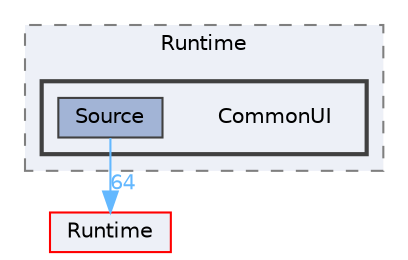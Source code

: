 digraph "CommonUI"
{
 // INTERACTIVE_SVG=YES
 // LATEX_PDF_SIZE
  bgcolor="transparent";
  edge [fontname=Helvetica,fontsize=10,labelfontname=Helvetica,labelfontsize=10];
  node [fontname=Helvetica,fontsize=10,shape=box,height=0.2,width=0.4];
  compound=true
  subgraph clusterdir_a60e1ce30f7313164a0e11a69cddad56 {
    graph [ bgcolor="#edf0f7", pencolor="grey50", label="Runtime", fontname=Helvetica,fontsize=10 style="filled,dashed", URL="dir_a60e1ce30f7313164a0e11a69cddad56.html",tooltip=""]
  subgraph clusterdir_bd7de4bc2033b1129b94148efef75316 {
    graph [ bgcolor="#edf0f7", pencolor="grey25", label="", fontname=Helvetica,fontsize=10 style="filled,bold", URL="dir_bd7de4bc2033b1129b94148efef75316.html",tooltip=""]
    dir_bd7de4bc2033b1129b94148efef75316 [shape=plaintext, label="CommonUI"];
  dir_e2ffea0d5096134cd4a9f47acd8d5e9e [label="Source", fillcolor="#a2b4d6", color="grey25", style="filled", URL="dir_e2ffea0d5096134cd4a9f47acd8d5e9e.html",tooltip=""];
  }
  }
  dir_7536b172fbd480bfd146a1b1acd6856b [label="Runtime", fillcolor="#edf0f7", color="red", style="filled", URL="dir_7536b172fbd480bfd146a1b1acd6856b.html",tooltip=""];
  dir_e2ffea0d5096134cd4a9f47acd8d5e9e->dir_7536b172fbd480bfd146a1b1acd6856b [headlabel="64", labeldistance=1.5 headhref="dir_001101_000984.html" href="dir_001101_000984.html" color="steelblue1" fontcolor="steelblue1"];
}
